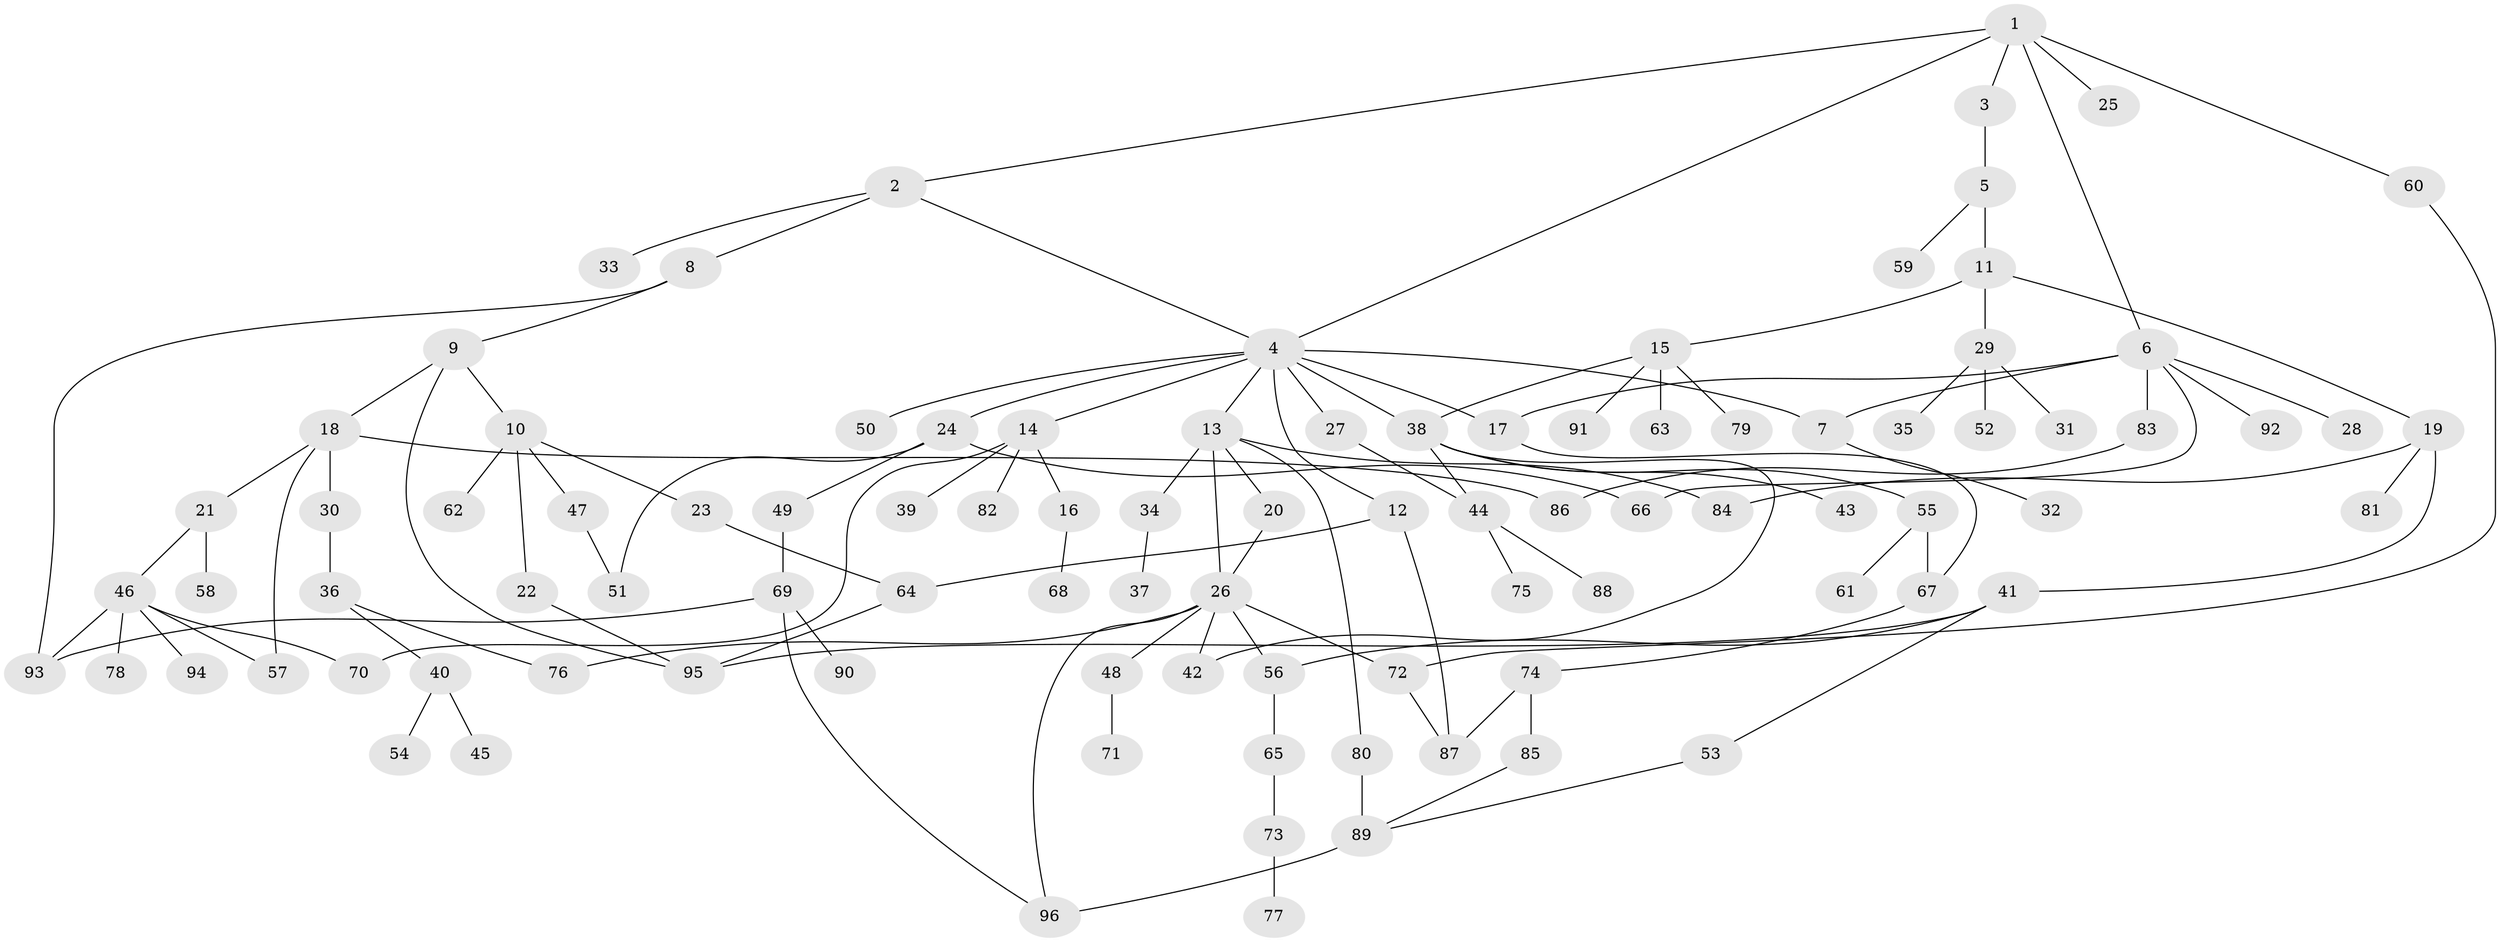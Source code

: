 // Generated by graph-tools (version 1.1) at 2025/33/03/09/25 02:33:59]
// undirected, 96 vertices, 124 edges
graph export_dot {
graph [start="1"]
  node [color=gray90,style=filled];
  1;
  2;
  3;
  4;
  5;
  6;
  7;
  8;
  9;
  10;
  11;
  12;
  13;
  14;
  15;
  16;
  17;
  18;
  19;
  20;
  21;
  22;
  23;
  24;
  25;
  26;
  27;
  28;
  29;
  30;
  31;
  32;
  33;
  34;
  35;
  36;
  37;
  38;
  39;
  40;
  41;
  42;
  43;
  44;
  45;
  46;
  47;
  48;
  49;
  50;
  51;
  52;
  53;
  54;
  55;
  56;
  57;
  58;
  59;
  60;
  61;
  62;
  63;
  64;
  65;
  66;
  67;
  68;
  69;
  70;
  71;
  72;
  73;
  74;
  75;
  76;
  77;
  78;
  79;
  80;
  81;
  82;
  83;
  84;
  85;
  86;
  87;
  88;
  89;
  90;
  91;
  92;
  93;
  94;
  95;
  96;
  1 -- 2;
  1 -- 3;
  1 -- 4;
  1 -- 6;
  1 -- 25;
  1 -- 60;
  2 -- 8;
  2 -- 33;
  2 -- 4;
  3 -- 5;
  4 -- 7;
  4 -- 12;
  4 -- 13;
  4 -- 14;
  4 -- 17;
  4 -- 24;
  4 -- 27;
  4 -- 50;
  4 -- 38;
  5 -- 11;
  5 -- 59;
  6 -- 28;
  6 -- 83;
  6 -- 92;
  6 -- 66;
  6 -- 7;
  6 -- 17;
  7 -- 32;
  8 -- 9;
  8 -- 93;
  9 -- 10;
  9 -- 18;
  9 -- 95;
  10 -- 22;
  10 -- 23;
  10 -- 47;
  10 -- 62;
  11 -- 15;
  11 -- 19;
  11 -- 29;
  12 -- 64;
  12 -- 87;
  13 -- 20;
  13 -- 26;
  13 -- 34;
  13 -- 80;
  13 -- 84;
  14 -- 16;
  14 -- 39;
  14 -- 82;
  14 -- 70;
  15 -- 38;
  15 -- 63;
  15 -- 79;
  15 -- 91;
  16 -- 68;
  17 -- 67;
  18 -- 21;
  18 -- 30;
  18 -- 86;
  18 -- 57;
  19 -- 41;
  19 -- 81;
  19 -- 84;
  20 -- 26;
  21 -- 46;
  21 -- 58;
  22 -- 95;
  23 -- 64;
  24 -- 49;
  24 -- 51;
  24 -- 66;
  26 -- 42;
  26 -- 48;
  26 -- 56;
  26 -- 76;
  26 -- 72;
  26 -- 96;
  27 -- 44;
  29 -- 31;
  29 -- 35;
  29 -- 52;
  30 -- 36;
  34 -- 37;
  36 -- 40;
  36 -- 76;
  38 -- 43;
  38 -- 55;
  38 -- 44;
  38 -- 42;
  40 -- 45;
  40 -- 54;
  41 -- 53;
  41 -- 56;
  41 -- 95;
  44 -- 75;
  44 -- 88;
  46 -- 57;
  46 -- 70;
  46 -- 78;
  46 -- 94;
  46 -- 93;
  47 -- 51;
  48 -- 71;
  49 -- 69;
  53 -- 89;
  55 -- 61;
  55 -- 67;
  56 -- 65;
  60 -- 72;
  64 -- 95;
  65 -- 73;
  67 -- 74;
  69 -- 90;
  69 -- 93;
  69 -- 96;
  72 -- 87;
  73 -- 77;
  74 -- 85;
  74 -- 87;
  80 -- 89;
  83 -- 86;
  85 -- 89;
  89 -- 96;
}
